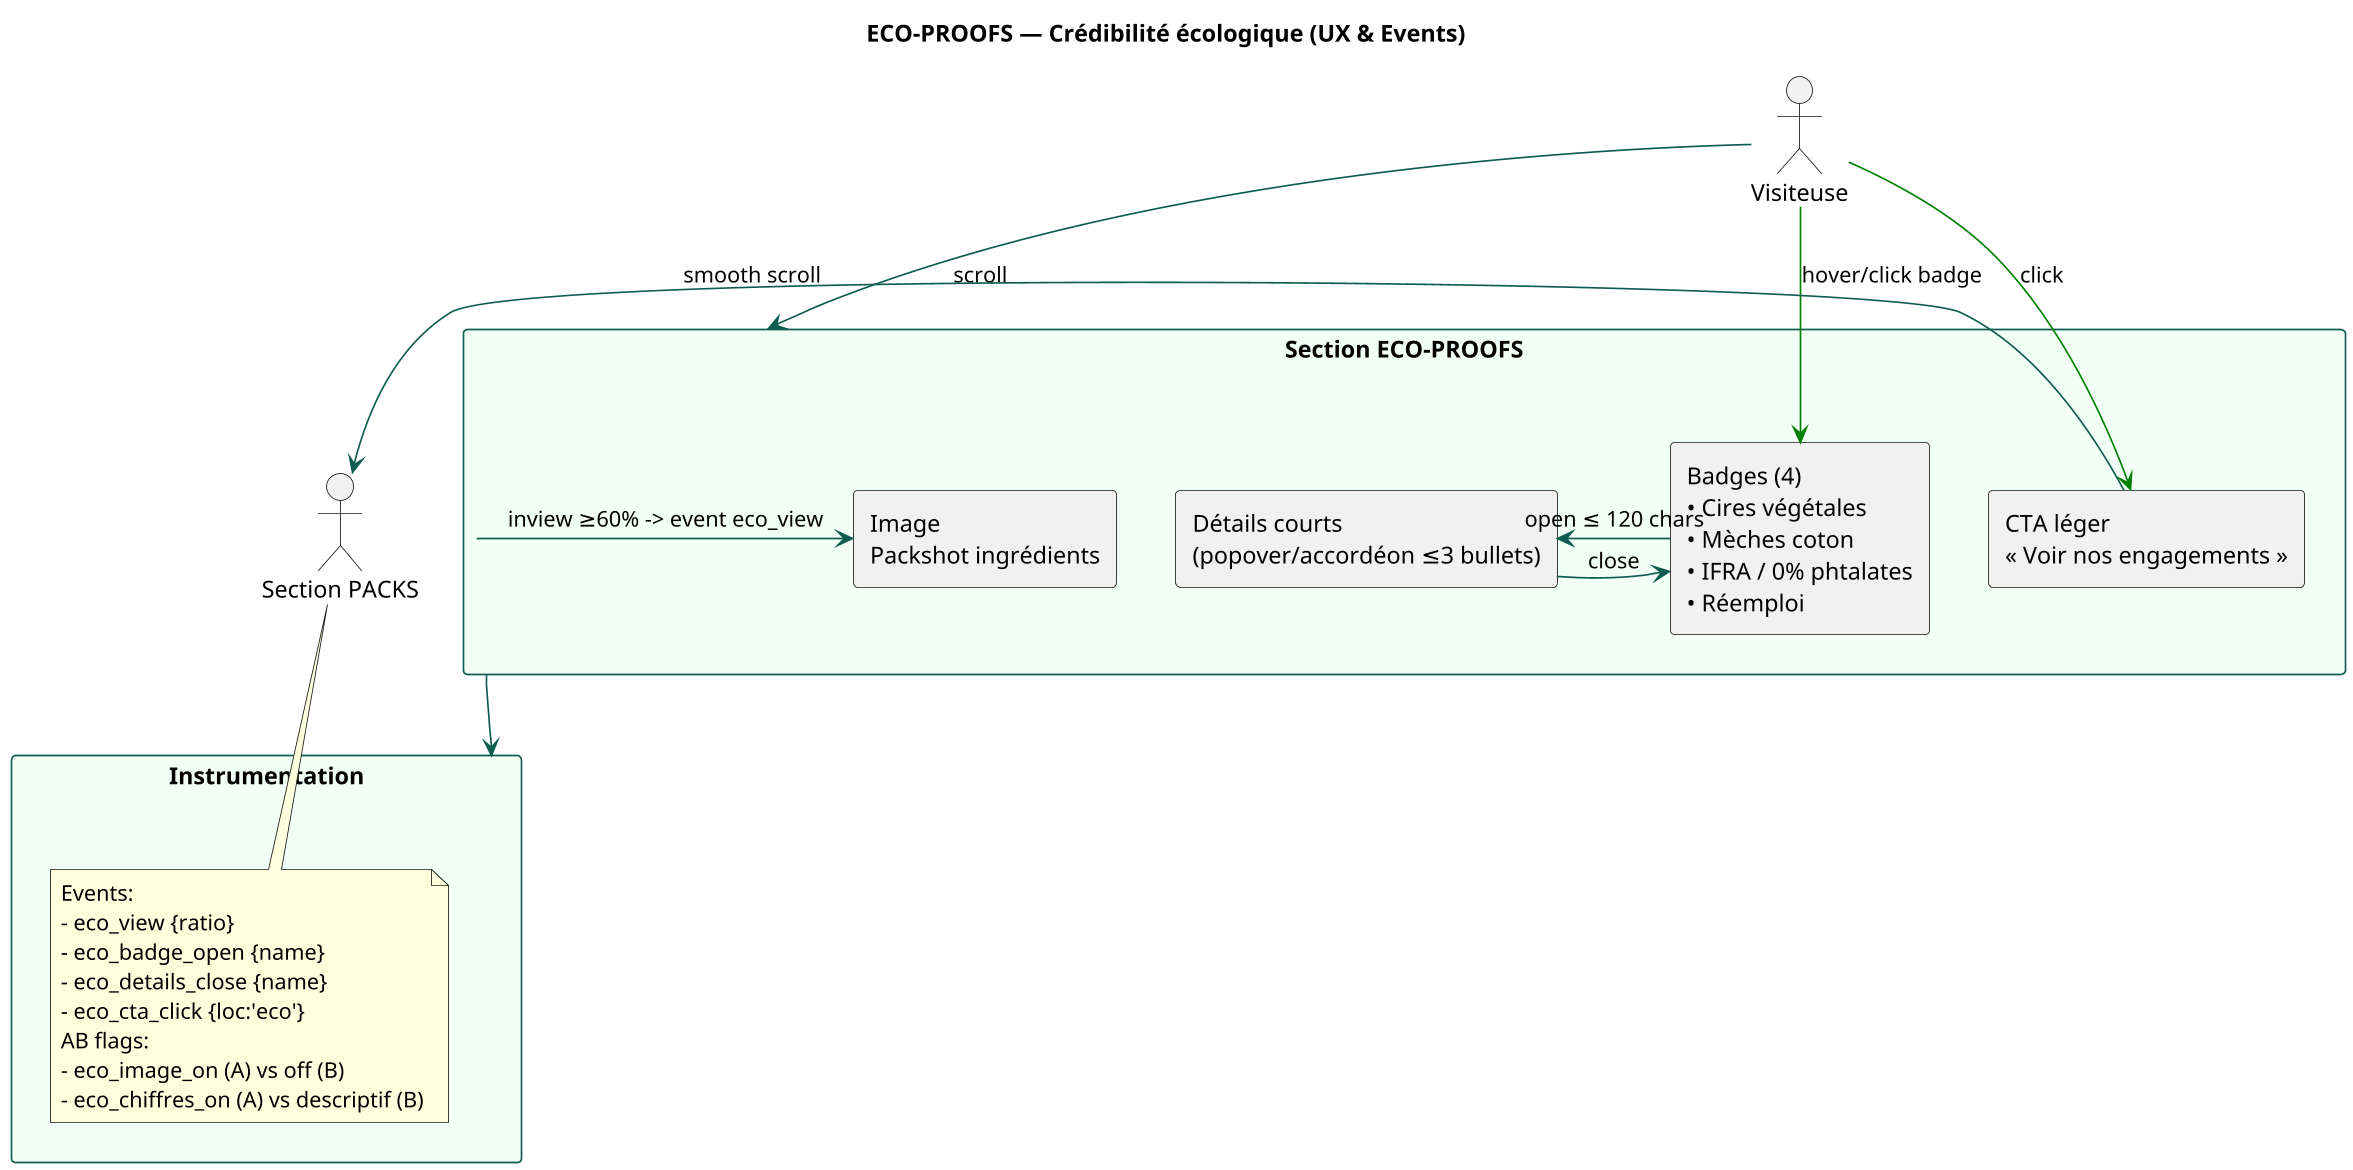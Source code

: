 @startuml
title ECO-PROOFS — Crédibilité écologique (UX & Events)

skinparam dpi 160
skinparam componentStyle rectangle
skinparam shadowing false
skinparam ArrowColor #0D5C4F
skinparam rectangle {
  BackgroundColor #F2FFF7
  BorderColor #0D5C4F
}

actor "Visiteuse" as U

rectangle "Section ECO-PROOFS" as ECO {
  component "Image\nPackshot ingrédients" as IMG
  component "Badges (4)\n• Cires végétales\n• Mèches coton\n• IFRA / 0% phtalates\n• Réemploi" as BADGES
  component "Détails courts\n(popover/accordéon ≤3 bullets)" as DETAILS
  component "CTA léger\n« Voir nos engagements »" as CTA
}

U --> ECO : scroll
ECO -> IMG : inview ≥60% -> event eco_view
U -[#green]-> BADGES : hover/click badge
BADGES -> DETAILS : open ≤ 120 chars
DETAILS -> BADGES : close
U -[#green]-> CTA : click
CTA -> "Section PACKS" : smooth scroll

rectangle "Instrumentation" as GA {
  note right
  Events:
  - eco_view {ratio}
  - eco_badge_open {name}
  - eco_details_close {name}
  - eco_cta_click {loc:'eco'}
  AB flags:
  - eco_image_on (A) vs off (B)
  - eco_chiffres_on (A) vs descriptif (B)
  end note
}

ECO --> GA
@enduml

